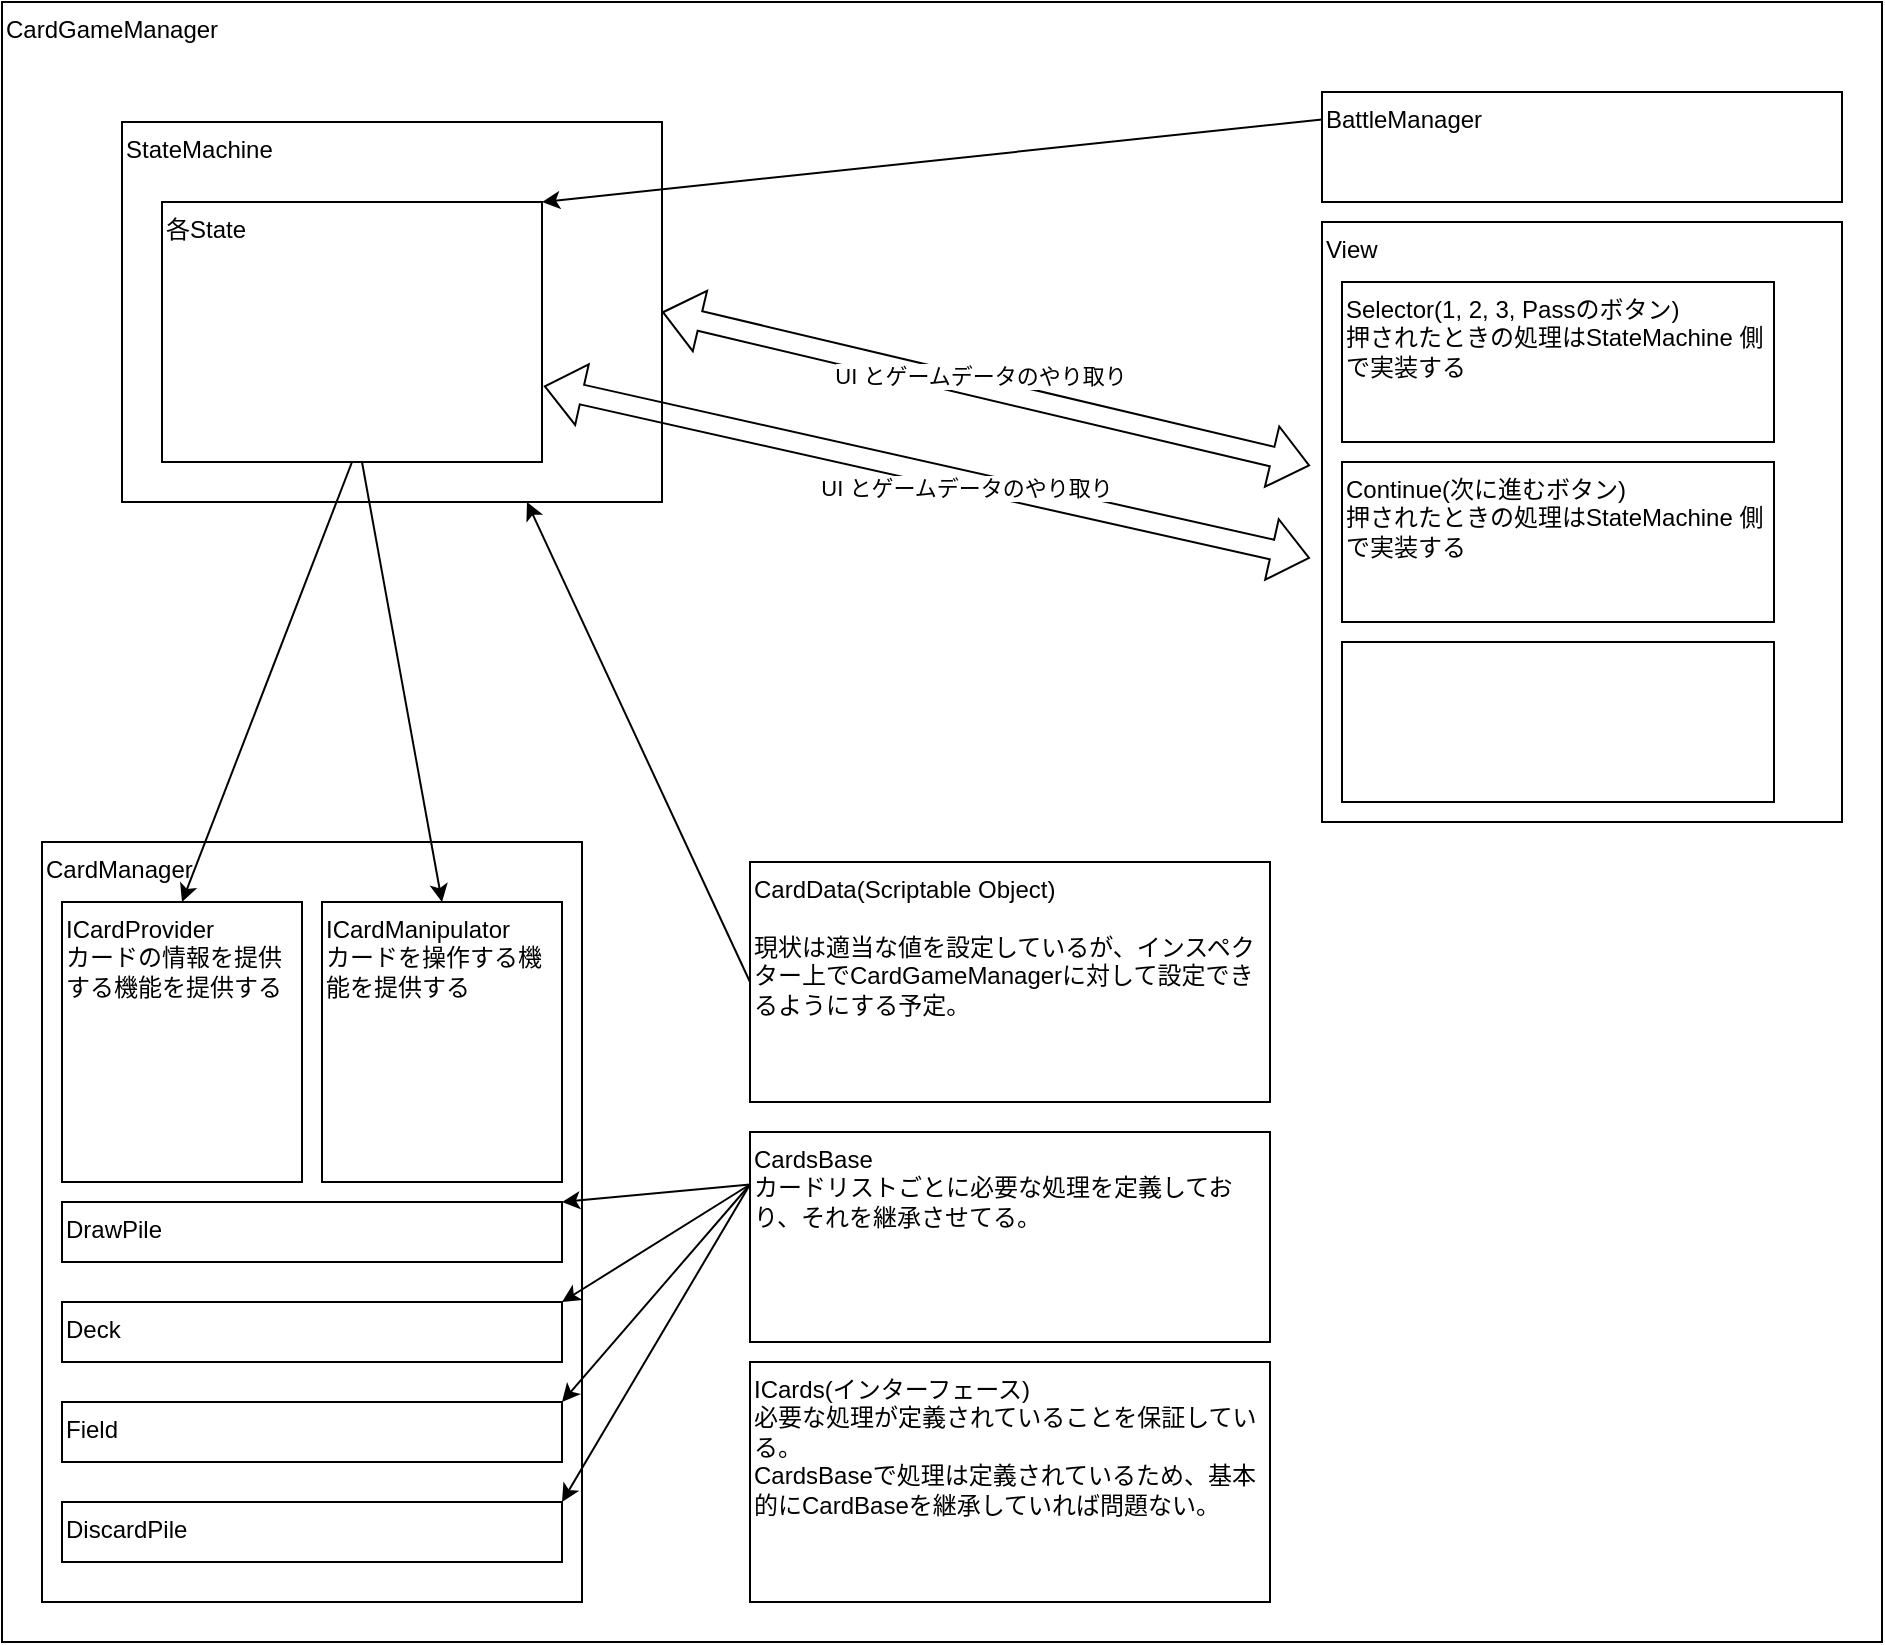<mxfile version="27.0.3">
  <diagram name="ページ1" id="ZPgmJF8vVga--MkWZdOu">
    <mxGraphModel dx="1665" dy="751" grid="1" gridSize="10" guides="1" tooltips="1" connect="1" arrows="1" fold="1" page="1" pageScale="1" pageWidth="827" pageHeight="1169" math="0" shadow="0">
      <root>
        <mxCell id="0" />
        <mxCell id="1" parent="0" />
        <mxCell id="Czp6lD5ZuoxzQtUtrd-K-1" value="CardGameManager" style="rounded=0;whiteSpace=wrap;html=1;align=left;verticalAlign=top;" parent="1" vertex="1">
          <mxGeometry x="40" y="170" width="940" height="820" as="geometry" />
        </mxCell>
        <mxCell id="Czp6lD5ZuoxzQtUtrd-K-18" value="&lt;div&gt;CardData(Scriptable Object)&lt;/div&gt;&lt;div&gt;&lt;br&gt;&lt;/div&gt;現状は適当な値を設定しているが、インスペクター上でCardGameManagerに対して設定できるようにする予定。" style="rounded=0;whiteSpace=wrap;html=1;align=left;verticalAlign=top;" parent="1" vertex="1">
          <mxGeometry x="414" y="600" width="260" height="120" as="geometry" />
        </mxCell>
        <mxCell id="Czp6lD5ZuoxzQtUtrd-K-21" value="&lt;div&gt;CardsBase&lt;/div&gt;&lt;div&gt;カードリストごとに必要な処理を定義しており、それを継承させてる。&lt;/div&gt;" style="rounded=0;whiteSpace=wrap;html=1;align=left;verticalAlign=top;" parent="1" vertex="1">
          <mxGeometry x="414" y="735" width="260" height="105" as="geometry" />
        </mxCell>
        <mxCell id="Czp6lD5ZuoxzQtUtrd-K-23" value="ICards(インターフェース)&lt;br&gt;&lt;div&gt;必要な処理が定義されていることを保証している。&lt;/div&gt;&lt;div&gt;&lt;div&gt;CardsBaseで処理は定義されているため、基本的にCardBaseを継承していれば問題ない。&lt;/div&gt;&lt;/div&gt;" style="rounded=0;whiteSpace=wrap;html=1;align=left;verticalAlign=top;" parent="1" vertex="1">
          <mxGeometry x="414" y="850" width="260" height="120" as="geometry" />
        </mxCell>
        <mxCell id="Czp6lD5ZuoxzQtUtrd-K-37" value="BattleManager" style="rounded=0;whiteSpace=wrap;html=1;align=left;verticalAlign=top;" parent="1" vertex="1">
          <mxGeometry x="700" y="215" width="260" height="55" as="geometry" />
        </mxCell>
        <mxCell id="Czp6lD5ZuoxzQtUtrd-K-40" value="" style="group" parent="1" vertex="1" connectable="0">
          <mxGeometry x="60" y="590" width="270" height="380" as="geometry" />
        </mxCell>
        <mxCell id="Czp6lD5ZuoxzQtUtrd-K-5" value="CardManager" style="rounded=0;whiteSpace=wrap;html=1;align=left;verticalAlign=top;" parent="Czp6lD5ZuoxzQtUtrd-K-40" vertex="1">
          <mxGeometry width="270" height="380" as="geometry" />
        </mxCell>
        <mxCell id="Czp6lD5ZuoxzQtUtrd-K-8" value="&lt;div&gt;ICardProvider&lt;/div&gt;&lt;div&gt;カードの情報を提供する機能を提供する&lt;/div&gt;" style="rounded=0;whiteSpace=wrap;html=1;align=left;verticalAlign=top;" parent="Czp6lD5ZuoxzQtUtrd-K-40" vertex="1">
          <mxGeometry x="10" y="30" width="120" height="140" as="geometry" />
        </mxCell>
        <mxCell id="Czp6lD5ZuoxzQtUtrd-K-9" value="&lt;div&gt;ICardManipulator&lt;/div&gt;&lt;div&gt;カードを操作する機能を提供する&lt;/div&gt;" style="rounded=0;whiteSpace=wrap;html=1;align=left;verticalAlign=top;" parent="Czp6lD5ZuoxzQtUtrd-K-40" vertex="1">
          <mxGeometry x="140" y="30" width="120" height="140" as="geometry" />
        </mxCell>
        <mxCell id="Czp6lD5ZuoxzQtUtrd-K-14" value="Deck" style="rounded=0;whiteSpace=wrap;html=1;align=left;verticalAlign=top;" parent="Czp6lD5ZuoxzQtUtrd-K-40" vertex="1">
          <mxGeometry x="10" y="230" width="250" height="30" as="geometry" />
        </mxCell>
        <mxCell id="Czp6lD5ZuoxzQtUtrd-K-15" value="DiscardPile" style="rounded=0;whiteSpace=wrap;html=1;align=left;verticalAlign=top;" parent="Czp6lD5ZuoxzQtUtrd-K-40" vertex="1">
          <mxGeometry x="10" y="330" width="250" height="30" as="geometry" />
        </mxCell>
        <mxCell id="Czp6lD5ZuoxzQtUtrd-K-16" value="DrawPile" style="rounded=0;whiteSpace=wrap;html=1;align=left;verticalAlign=top;" parent="Czp6lD5ZuoxzQtUtrd-K-40" vertex="1">
          <mxGeometry x="10" y="180" width="250" height="30" as="geometry" />
        </mxCell>
        <mxCell id="Czp6lD5ZuoxzQtUtrd-K-17" value="Field" style="rounded=0;whiteSpace=wrap;html=1;align=left;verticalAlign=top;" parent="Czp6lD5ZuoxzQtUtrd-K-40" vertex="1">
          <mxGeometry x="10" y="280" width="250" height="30" as="geometry" />
        </mxCell>
        <mxCell id="Czp6lD5ZuoxzQtUtrd-K-41" value="" style="group" parent="1" vertex="1" connectable="0">
          <mxGeometry x="100" y="230" width="270" height="190" as="geometry" />
        </mxCell>
        <mxCell id="Czp6lD5ZuoxzQtUtrd-K-4" value="StateMachine" style="rounded=0;whiteSpace=wrap;html=1;align=left;verticalAlign=top;" parent="Czp6lD5ZuoxzQtUtrd-K-41" vertex="1">
          <mxGeometry width="270" height="190" as="geometry" />
        </mxCell>
        <mxCell id="Czp6lD5ZuoxzQtUtrd-K-6" value="各State" style="rounded=0;whiteSpace=wrap;html=1;align=left;verticalAlign=top;" parent="Czp6lD5ZuoxzQtUtrd-K-41" vertex="1">
          <mxGeometry x="20" y="40" width="190" height="130" as="geometry" />
        </mxCell>
        <mxCell id="Czp6lD5ZuoxzQtUtrd-K-10" value="" style="endArrow=classic;html=1;rounded=0;exitX=0.5;exitY=1;exitDx=0;exitDy=0;entryX=0.5;entryY=0;entryDx=0;entryDy=0;" parent="1" source="Czp6lD5ZuoxzQtUtrd-K-6" target="Czp6lD5ZuoxzQtUtrd-K-8" edge="1">
          <mxGeometry width="50" height="50" relative="1" as="geometry">
            <mxPoint x="470" y="420" as="sourcePoint" />
            <mxPoint x="520" y="370" as="targetPoint" />
          </mxGeometry>
        </mxCell>
        <mxCell id="Czp6lD5ZuoxzQtUtrd-K-11" value="" style="endArrow=classic;html=1;rounded=0;entryX=0.5;entryY=0;entryDx=0;entryDy=0;" parent="1" target="Czp6lD5ZuoxzQtUtrd-K-9" edge="1">
          <mxGeometry width="50" height="50" relative="1" as="geometry">
            <mxPoint x="220" y="400" as="sourcePoint" />
            <mxPoint x="170" y="250" as="targetPoint" />
          </mxGeometry>
        </mxCell>
        <mxCell id="Czp6lD5ZuoxzQtUtrd-K-19" value="" style="endArrow=classic;html=1;rounded=0;exitX=0;exitY=0.5;exitDx=0;exitDy=0;entryX=0.75;entryY=1;entryDx=0;entryDy=0;" parent="1" source="Czp6lD5ZuoxzQtUtrd-K-18" target="Czp6lD5ZuoxzQtUtrd-K-4" edge="1">
          <mxGeometry width="50" height="50" relative="1" as="geometry">
            <mxPoint x="470" y="420" as="sourcePoint" />
            <mxPoint x="520" y="370" as="targetPoint" />
          </mxGeometry>
        </mxCell>
        <mxCell id="Czp6lD5ZuoxzQtUtrd-K-24" value="" style="endArrow=classic;html=1;rounded=0;exitX=0;exitY=0.25;exitDx=0;exitDy=0;entryX=1;entryY=0;entryDx=0;entryDy=0;" parent="1" source="Czp6lD5ZuoxzQtUtrd-K-21" target="Czp6lD5ZuoxzQtUtrd-K-15" edge="1">
          <mxGeometry width="50" height="50" relative="1" as="geometry">
            <mxPoint x="440" y="485" as="sourcePoint" />
            <mxPoint x="339" y="500" as="targetPoint" />
          </mxGeometry>
        </mxCell>
        <mxCell id="Czp6lD5ZuoxzQtUtrd-K-25" value="" style="endArrow=classic;html=1;rounded=0;exitX=0;exitY=0.25;exitDx=0;exitDy=0;entryX=1;entryY=0;entryDx=0;entryDy=0;" parent="1" source="Czp6lD5ZuoxzQtUtrd-K-21" target="Czp6lD5ZuoxzQtUtrd-K-17" edge="1">
          <mxGeometry width="50" height="50" relative="1" as="geometry">
            <mxPoint x="450" y="495" as="sourcePoint" />
            <mxPoint x="349" y="510" as="targetPoint" />
          </mxGeometry>
        </mxCell>
        <mxCell id="Czp6lD5ZuoxzQtUtrd-K-26" value="" style="endArrow=classic;html=1;rounded=0;entryX=1;entryY=0;entryDx=0;entryDy=0;exitX=0;exitY=0.25;exitDx=0;exitDy=0;" parent="1" source="Czp6lD5ZuoxzQtUtrd-K-21" target="Czp6lD5ZuoxzQtUtrd-K-14" edge="1">
          <mxGeometry width="50" height="50" relative="1" as="geometry">
            <mxPoint x="430" y="560" as="sourcePoint" />
            <mxPoint x="359" y="520" as="targetPoint" />
          </mxGeometry>
        </mxCell>
        <mxCell id="Czp6lD5ZuoxzQtUtrd-K-27" value="" style="endArrow=classic;html=1;rounded=0;exitX=0;exitY=0.25;exitDx=0;exitDy=0;entryX=1;entryY=0;entryDx=0;entryDy=0;" parent="1" source="Czp6lD5ZuoxzQtUtrd-K-21" target="Czp6lD5ZuoxzQtUtrd-K-16" edge="1">
          <mxGeometry width="50" height="50" relative="1" as="geometry">
            <mxPoint x="470" y="515" as="sourcePoint" />
            <mxPoint x="369" y="530" as="targetPoint" />
          </mxGeometry>
        </mxCell>
        <mxCell id="Czp6lD5ZuoxzQtUtrd-K-38" value="" style="endArrow=classic;html=1;rounded=0;exitX=0;exitY=0.25;exitDx=0;exitDy=0;entryX=1;entryY=0;entryDx=0;entryDy=0;" parent="1" source="Czp6lD5ZuoxzQtUtrd-K-37" target="Czp6lD5ZuoxzQtUtrd-K-6" edge="1">
          <mxGeometry width="50" height="50" relative="1" as="geometry">
            <mxPoint x="440" y="510" as="sourcePoint" />
            <mxPoint x="340" y="325" as="targetPoint" />
          </mxGeometry>
        </mxCell>
        <mxCell id="Czp6lD5ZuoxzQtUtrd-K-49" value="" style="group" parent="1" vertex="1" connectable="0">
          <mxGeometry x="700" y="280" width="260" height="300" as="geometry" />
        </mxCell>
        <mxCell id="Czp6lD5ZuoxzQtUtrd-K-39" value="View" style="rounded=0;whiteSpace=wrap;html=1;align=left;verticalAlign=top;" parent="Czp6lD5ZuoxzQtUtrd-K-49" vertex="1">
          <mxGeometry width="260" height="300" as="geometry" />
        </mxCell>
        <mxCell id="Czp6lD5ZuoxzQtUtrd-K-43" value="&lt;div&gt;Selector(1, 2, 3, Passのボタン)&lt;/div&gt;&lt;div&gt;押されたときの処理はStateMachine 側で実装する&lt;/div&gt;" style="rounded=0;whiteSpace=wrap;html=1;align=left;verticalAlign=top;" parent="Czp6lD5ZuoxzQtUtrd-K-49" vertex="1">
          <mxGeometry x="10" y="30" width="216" height="80" as="geometry" />
        </mxCell>
        <mxCell id="Czp6lD5ZuoxzQtUtrd-K-44" value="&lt;div&gt;Continue(次に進むボタン)&lt;/div&gt;&lt;div&gt;押されたときの処理はStateMachine 側で実装する&lt;/div&gt;" style="rounded=0;whiteSpace=wrap;html=1;align=left;verticalAlign=top;" parent="Czp6lD5ZuoxzQtUtrd-K-49" vertex="1">
          <mxGeometry x="10" y="119.997" width="216" height="80" as="geometry" />
        </mxCell>
        <mxCell id="yIlV1XVanhR4geVr9BRl-8" value="" style="rounded=0;whiteSpace=wrap;html=1;align=left;verticalAlign=top;" vertex="1" parent="Czp6lD5ZuoxzQtUtrd-K-49">
          <mxGeometry x="10" y="209.997" width="216" height="80" as="geometry" />
        </mxCell>
        <mxCell id="yIlV1XVanhR4geVr9BRl-2" value="" style="shape=flexArrow;endArrow=classic;startArrow=classic;html=1;rounded=0;exitX=1;exitY=0.5;exitDx=0;exitDy=0;entryX=-0.023;entryY=0.406;entryDx=0;entryDy=0;entryPerimeter=0;" edge="1" parent="1" source="Czp6lD5ZuoxzQtUtrd-K-4" target="Czp6lD5ZuoxzQtUtrd-K-39">
          <mxGeometry width="100" height="100" relative="1" as="geometry">
            <mxPoint x="780" y="560" as="sourcePoint" />
            <mxPoint x="880" y="460" as="targetPoint" />
          </mxGeometry>
        </mxCell>
        <mxCell id="yIlV1XVanhR4geVr9BRl-7" value="UI とゲームデータのやり取り" style="edgeLabel;html=1;align=center;verticalAlign=middle;resizable=0;points=[];" vertex="1" connectable="0" parent="yIlV1XVanhR4geVr9BRl-2">
          <mxGeometry x="-0.028" y="6" relative="1" as="geometry">
            <mxPoint as="offset" />
          </mxGeometry>
        </mxCell>
        <mxCell id="yIlV1XVanhR4geVr9BRl-5" value="" style="shape=flexArrow;endArrow=classic;startArrow=classic;html=1;rounded=0;exitX=1.005;exitY=0.708;exitDx=0;exitDy=0;entryX=-0.023;entryY=0.406;entryDx=0;entryDy=0;entryPerimeter=0;exitPerimeter=0;" edge="1" parent="1" source="Czp6lD5ZuoxzQtUtrd-K-6">
          <mxGeometry width="100" height="100" relative="1" as="geometry">
            <mxPoint x="370" y="360" as="sourcePoint" />
            <mxPoint x="694" y="448" as="targetPoint" />
          </mxGeometry>
        </mxCell>
        <mxCell id="yIlV1XVanhR4geVr9BRl-6" value="UI とゲームデータのやり取り" style="edgeLabel;html=1;align=center;verticalAlign=middle;resizable=0;points=[];" vertex="1" connectable="0" parent="yIlV1XVanhR4geVr9BRl-5">
          <mxGeometry x="0.105" y="-3" relative="1" as="geometry">
            <mxPoint as="offset" />
          </mxGeometry>
        </mxCell>
      </root>
    </mxGraphModel>
  </diagram>
</mxfile>
